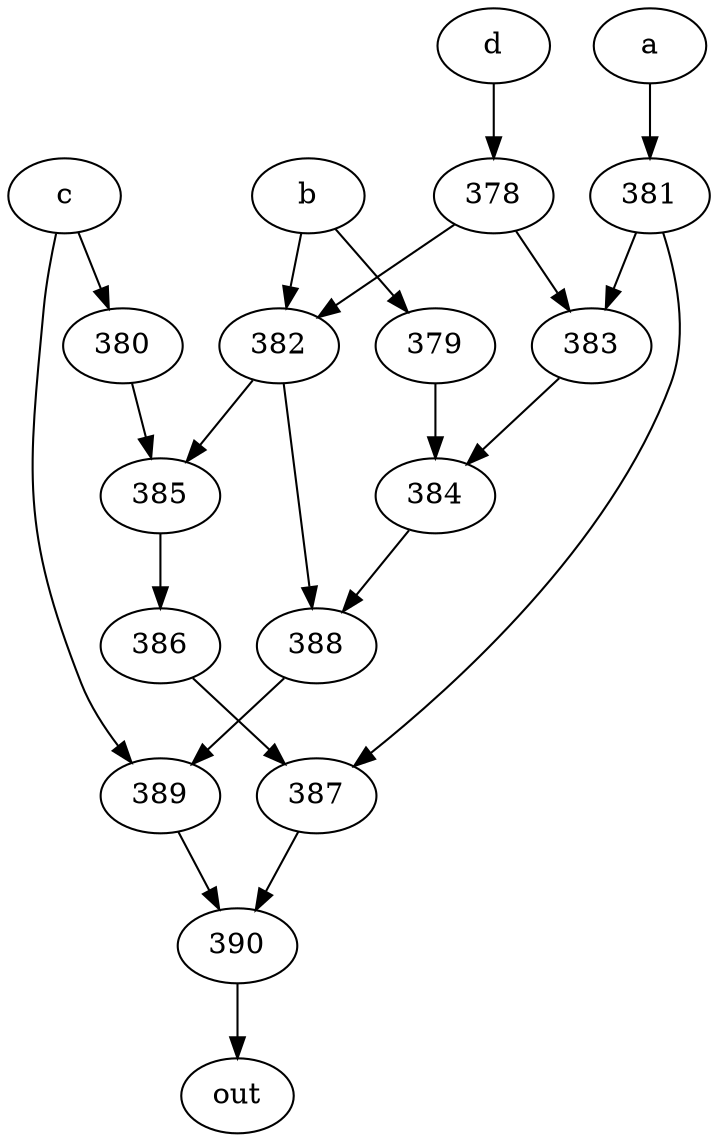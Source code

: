 strict digraph "" {
	390 -> out;
	a -> 381;
	381 -> 383;
	381 -> 387;
	383 -> 384;
	387 -> 390;
	b -> 379;
	b -> 382;
	379 -> 384;
	382 -> 385;
	382 -> 388;
	384 -> 388;
	385 -> 386;
	388 -> 389;
	c -> 380;
	c -> 389;
	380 -> 385;
	389 -> 390;
	d -> 378;
	378 -> 383;
	378 -> 382;
	386 -> 387;
}
